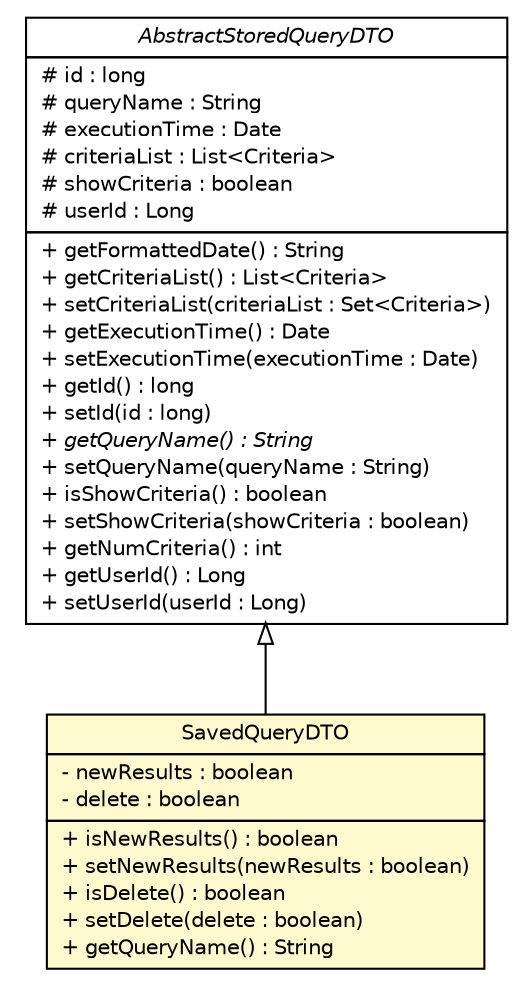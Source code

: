 #!/usr/local/bin/dot
#
# Class diagram 
# Generated by UmlGraph version 4.8 (http://www.spinellis.gr/sw/umlgraph)
#

digraph G {
	edge [fontname="Helvetica",fontsize=10,labelfontname="Helvetica",labelfontsize=10];
	node [fontname="Helvetica",fontsize=10,shape=plaintext];
	// gov.nih.nci.ncia.dto.AbstractStoredQueryDTO
	c25858 [label=<<table border="0" cellborder="1" cellspacing="0" cellpadding="2" port="p" href="./AbstractStoredQueryDTO.html">
		<tr><td><table border="0" cellspacing="0" cellpadding="1">
			<tr><td><font face="Helvetica-Oblique"> AbstractStoredQueryDTO </font></td></tr>
		</table></td></tr>
		<tr><td><table border="0" cellspacing="0" cellpadding="1">
			<tr><td align="left"> # id : long </td></tr>
			<tr><td align="left"> # queryName : String </td></tr>
			<tr><td align="left"> # executionTime : Date </td></tr>
			<tr><td align="left"> # criteriaList : List&lt;Criteria&gt; </td></tr>
			<tr><td align="left"> # showCriteria : boolean </td></tr>
			<tr><td align="left"> # userId : Long </td></tr>
		</table></td></tr>
		<tr><td><table border="0" cellspacing="0" cellpadding="1">
			<tr><td align="left"> + getFormattedDate() : String </td></tr>
			<tr><td align="left"> + getCriteriaList() : List&lt;Criteria&gt; </td></tr>
			<tr><td align="left"> + setCriteriaList(criteriaList : Set&lt;Criteria&gt;) </td></tr>
			<tr><td align="left"> + getExecutionTime() : Date </td></tr>
			<tr><td align="left"> + setExecutionTime(executionTime : Date) </td></tr>
			<tr><td align="left"> + getId() : long </td></tr>
			<tr><td align="left"> + setId(id : long) </td></tr>
			<tr><td align="left"><font face="Helvetica-Oblique" point-size="10.0"> + getQueryName() : String </font></td></tr>
			<tr><td align="left"> + setQueryName(queryName : String) </td></tr>
			<tr><td align="left"> + isShowCriteria() : boolean </td></tr>
			<tr><td align="left"> + setShowCriteria(showCriteria : boolean) </td></tr>
			<tr><td align="left"> + getNumCriteria() : int </td></tr>
			<tr><td align="left"> + getUserId() : Long </td></tr>
			<tr><td align="left"> + setUserId(userId : Long) </td></tr>
		</table></td></tr>
		</table>>, fontname="Helvetica", fontcolor="black", fontsize=10.0];
	// gov.nih.nci.ncia.dto.SavedQueryDTO
	c25866 [label=<<table border="0" cellborder="1" cellspacing="0" cellpadding="2" port="p" bgcolor="lemonChiffon" href="./SavedQueryDTO.html">
		<tr><td><table border="0" cellspacing="0" cellpadding="1">
			<tr><td> SavedQueryDTO </td></tr>
		</table></td></tr>
		<tr><td><table border="0" cellspacing="0" cellpadding="1">
			<tr><td align="left"> - newResults : boolean </td></tr>
			<tr><td align="left"> - delete : boolean </td></tr>
		</table></td></tr>
		<tr><td><table border="0" cellspacing="0" cellpadding="1">
			<tr><td align="left"> + isNewResults() : boolean </td></tr>
			<tr><td align="left"> + setNewResults(newResults : boolean) </td></tr>
			<tr><td align="left"> + isDelete() : boolean </td></tr>
			<tr><td align="left"> + setDelete(delete : boolean) </td></tr>
			<tr><td align="left"> + getQueryName() : String </td></tr>
		</table></td></tr>
		</table>>, fontname="Helvetica", fontcolor="black", fontsize=10.0];
	//gov.nih.nci.ncia.dto.SavedQueryDTO extends gov.nih.nci.ncia.dto.AbstractStoredQueryDTO
	c25858:p -> c25866:p [dir=back,arrowtail=empty];
}


